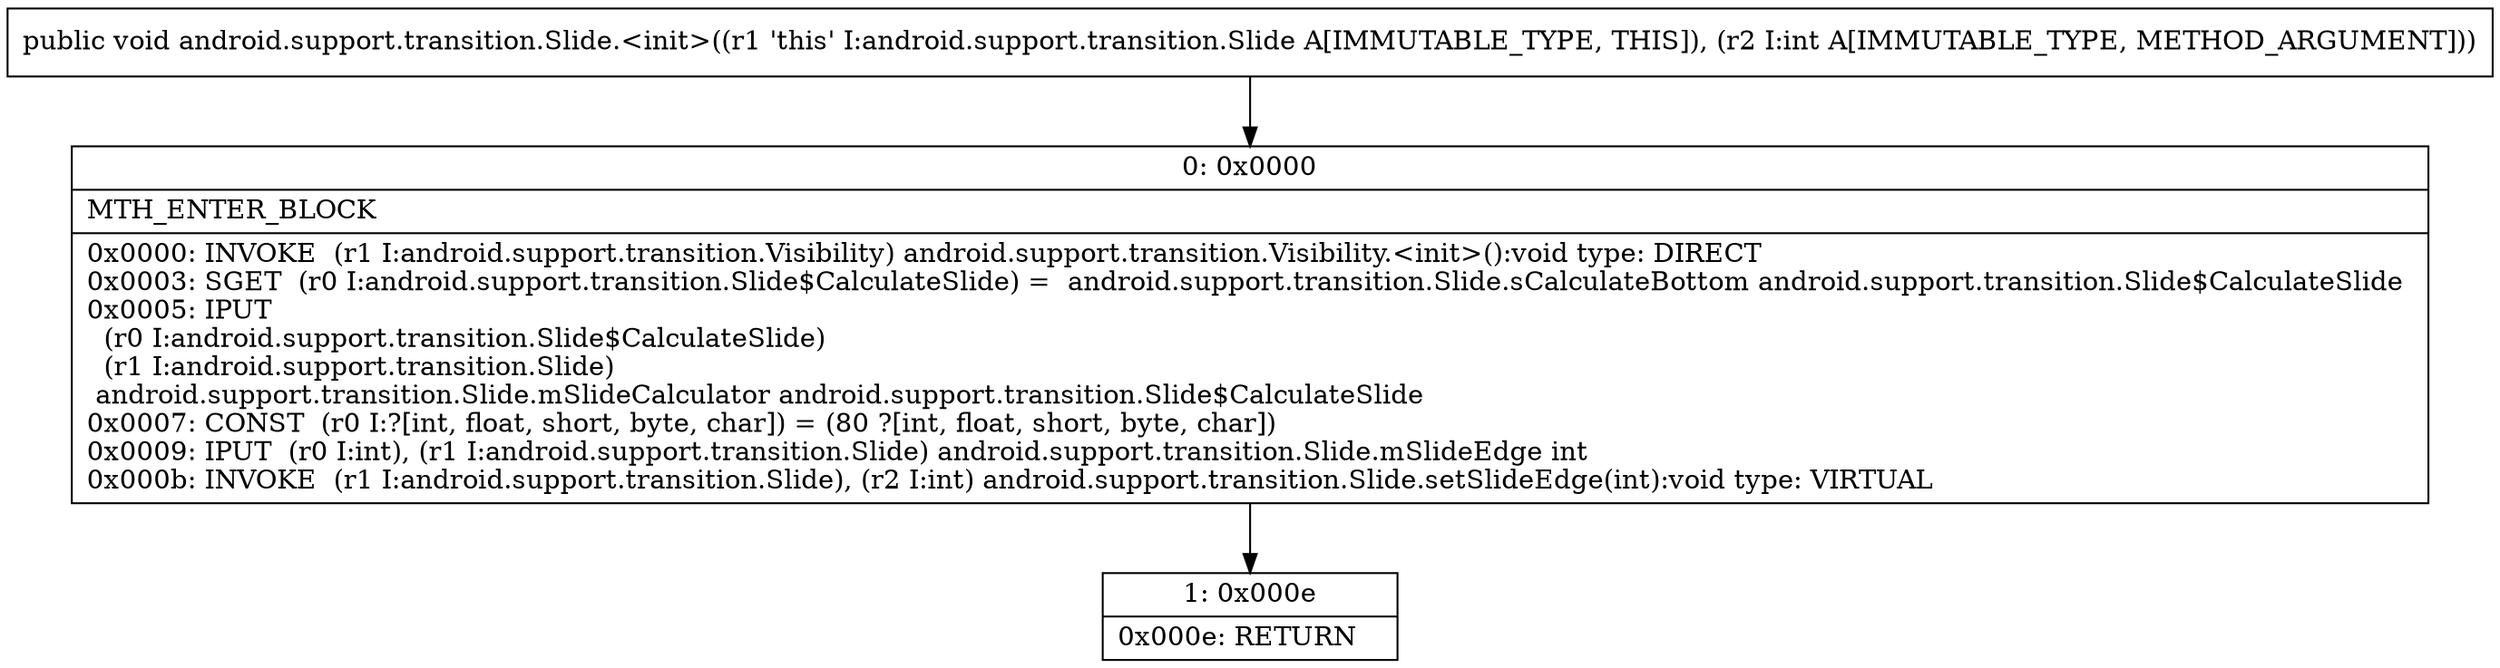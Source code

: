 digraph "CFG forandroid.support.transition.Slide.\<init\>(I)V" {
Node_0 [shape=record,label="{0\:\ 0x0000|MTH_ENTER_BLOCK\l|0x0000: INVOKE  (r1 I:android.support.transition.Visibility) android.support.transition.Visibility.\<init\>():void type: DIRECT \l0x0003: SGET  (r0 I:android.support.transition.Slide$CalculateSlide) =  android.support.transition.Slide.sCalculateBottom android.support.transition.Slide$CalculateSlide \l0x0005: IPUT  \l  (r0 I:android.support.transition.Slide$CalculateSlide)\l  (r1 I:android.support.transition.Slide)\l android.support.transition.Slide.mSlideCalculator android.support.transition.Slide$CalculateSlide \l0x0007: CONST  (r0 I:?[int, float, short, byte, char]) = (80 ?[int, float, short, byte, char]) \l0x0009: IPUT  (r0 I:int), (r1 I:android.support.transition.Slide) android.support.transition.Slide.mSlideEdge int \l0x000b: INVOKE  (r1 I:android.support.transition.Slide), (r2 I:int) android.support.transition.Slide.setSlideEdge(int):void type: VIRTUAL \l}"];
Node_1 [shape=record,label="{1\:\ 0x000e|0x000e: RETURN   \l}"];
MethodNode[shape=record,label="{public void android.support.transition.Slide.\<init\>((r1 'this' I:android.support.transition.Slide A[IMMUTABLE_TYPE, THIS]), (r2 I:int A[IMMUTABLE_TYPE, METHOD_ARGUMENT])) }"];
MethodNode -> Node_0;
Node_0 -> Node_1;
}

